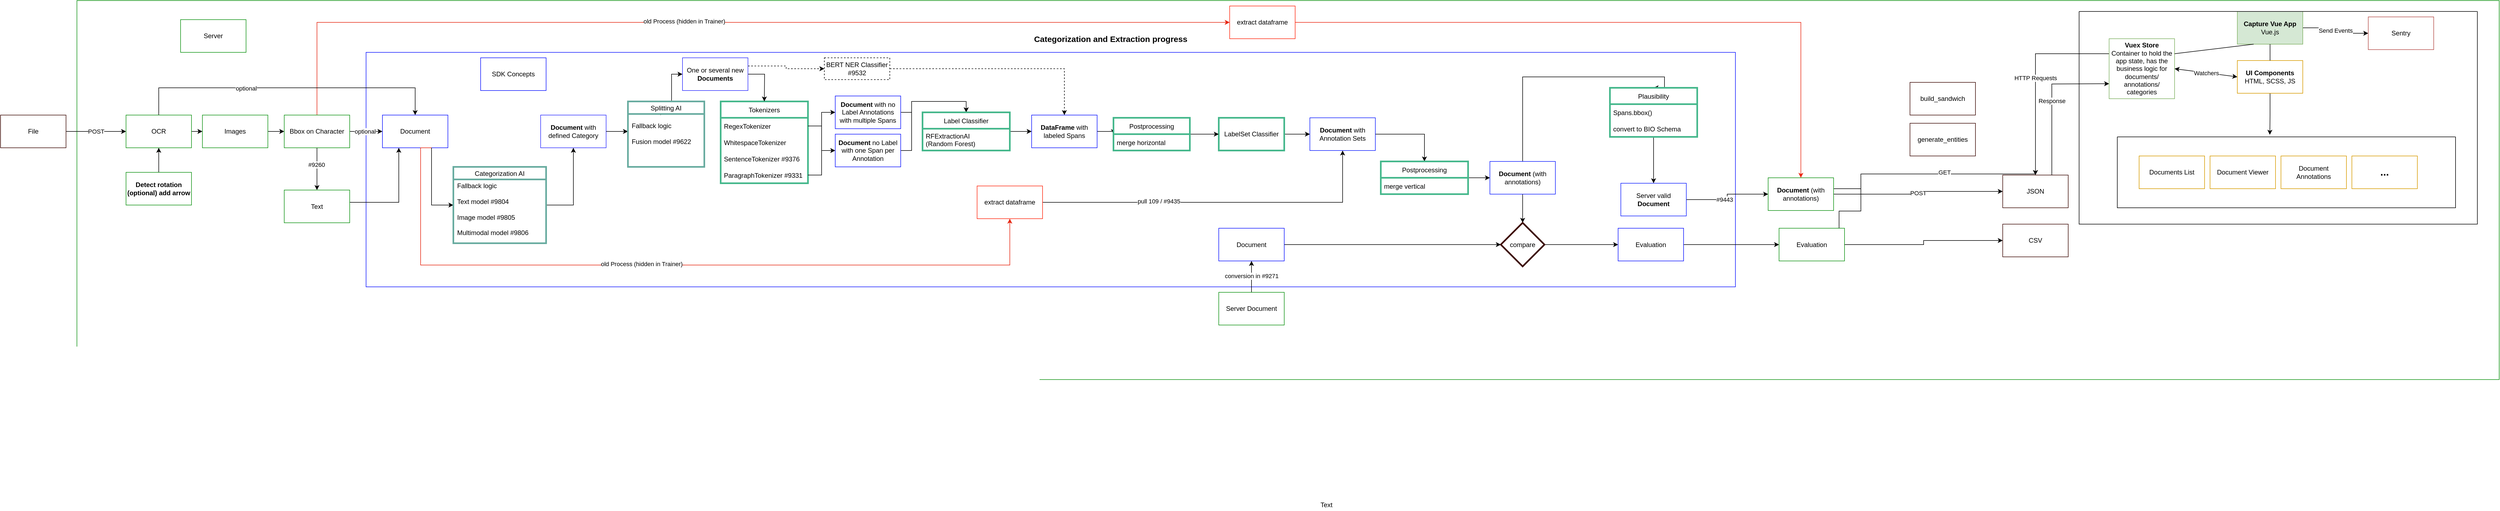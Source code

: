 <mxfile version="20.5.3" type="device"><diagram id="Y_4e-g6y54JG4lKSlURq" name="Page-1"><mxGraphModel dx="2512" dy="796" grid="1" gridSize="10" guides="1" tooltips="1" connect="1" arrows="1" fold="1" page="1" pageScale="1" pageWidth="850" pageHeight="1100" math="0" shadow="0"><root><mxCell id="0"/><mxCell id="1" parent="0"/><mxCell id="4hGdP1M2JwbJeWWglB2I-54" value="" style="rounded=0;whiteSpace=wrap;html=1;strokeColor=#129416;" parent="1" vertex="1"><mxGeometry x="-700" y="115" width="4440" height="695" as="geometry"/></mxCell><mxCell id="4hGdP1M2JwbJeWWglB2I-15" value="" style="rounded=0;whiteSpace=wrap;html=1;strokeColor=#0F17FF;" parent="1" vertex="1"><mxGeometry x="-170" y="210" width="2510" height="430" as="geometry"/></mxCell><mxCell id="4hGdP1M2JwbJeWWglB2I-59" style="edgeStyle=orthogonalEdgeStyle;rounded=0;orthogonalLoop=1;jettySize=auto;html=1;exitX=0.5;exitY=0;exitDx=0;exitDy=0;entryX=0;entryY=0.5;entryDx=0;entryDy=0;strokeColor=#E62712;" parent="1" source="4hGdP1M2JwbJeWWglB2I-42" target="4hGdP1M2JwbJeWWglB2I-60" edge="1"><mxGeometry relative="1" as="geometry"><Array as="points"><mxPoint x="-260" y="155"/></Array></mxGeometry></mxCell><mxCell id="9MLLla6oI4jPxRE4S_ba-36" value="old Process (hidden in Trainer)" style="edgeLabel;html=1;align=center;verticalAlign=middle;resizable=0;points=[];" parent="4hGdP1M2JwbJeWWglB2I-59" vertex="1" connectable="0"><mxGeometry x="-0.086" y="2" relative="1" as="geometry"><mxPoint as="offset"/></mxGeometry></mxCell><mxCell id="4hGdP1M2JwbJeWWglB2I-1" value="Document" style="rounded=0;whiteSpace=wrap;html=1;fillColor=none;strokeColor=#0F17FF;" parent="1" vertex="1"><mxGeometry x="-140" y="325" width="120" height="60" as="geometry"/></mxCell><mxCell id="9MLLla6oI4jPxRE4S_ba-65" style="edgeStyle=orthogonalEdgeStyle;rounded=0;orthogonalLoop=1;jettySize=auto;html=1;entryX=0.5;entryY=0;entryDx=0;entryDy=0;" parent="1" source="4hGdP1M2JwbJeWWglB2I-4" target="9MLLla6oI4jPxRE4S_ba-66" edge="1"><mxGeometry relative="1" as="geometry"/></mxCell><mxCell id="4hGdP1M2JwbJeWWglB2I-4" value="&lt;b&gt;Document&lt;/b&gt; no Label with one Span per Annotation" style="rounded=0;whiteSpace=wrap;html=1;strokeColor=#0F17FF;" parent="1" vertex="1"><mxGeometry x="690" y="360" width="120" height="60" as="geometry"/></mxCell><mxCell id="PVjARp0YHHE5zDxc7D2C-5" style="edgeStyle=orthogonalEdgeStyle;rounded=0;orthogonalLoop=1;jettySize=auto;html=1;exitX=1;exitY=0.5;exitDx=0;exitDy=0;entryX=0.5;entryY=0;entryDx=0;entryDy=0;" parent="1" source="4hGdP1M2JwbJeWWglB2I-25" target="9MLLla6oI4jPxRE4S_ba-72" edge="1"><mxGeometry relative="1" as="geometry"><Array as="points"><mxPoint x="1770" y="360"/></Array></mxGeometry></mxCell><mxCell id="4hGdP1M2JwbJeWWglB2I-25" value="&lt;b&gt;Document&lt;/b&gt; with Annotation Sets" style="rounded=0;whiteSpace=wrap;html=1;strokeColor=#1222FF;" parent="1" vertex="1"><mxGeometry x="1560" y="330" width="120" height="60" as="geometry"/></mxCell><mxCell id="4hGdP1M2JwbJeWWglB2I-38" value="SDK Concepts" style="rounded=0;whiteSpace=wrap;html=1;fillColor=none;strokeColor=#0F17FF;" parent="1" vertex="1"><mxGeometry x="40" y="220" width="120" height="60" as="geometry"/></mxCell><mxCell id="9MLLla6oI4jPxRE4S_ba-107" value="" style="edgeStyle=orthogonalEdgeStyle;rounded=0;orthogonalLoop=1;jettySize=auto;html=1;" parent="1" source="4hGdP1M2JwbJeWWglB2I-40" target="9MLLla6oI4jPxRE4S_ba-106" edge="1"><mxGeometry relative="1" as="geometry"><Array as="points"><mxPoint x="2570" y="460"/><mxPoint x="2570" y="433"/></Array></mxGeometry></mxCell><mxCell id="9MLLla6oI4jPxRE4S_ba-109" value="GET" style="edgeLabel;html=1;align=center;verticalAlign=middle;resizable=0;points=[];" parent="9MLLla6oI4jPxRE4S_ba-107" vertex="1" connectable="0"><mxGeometry x="0.153" y="3" relative="1" as="geometry"><mxPoint as="offset"/></mxGeometry></mxCell><mxCell id="PVjARp0YHHE5zDxc7D2C-23" value="POST" style="edgeStyle=orthogonalEdgeStyle;rounded=0;orthogonalLoop=1;jettySize=auto;html=1;exitX=1;exitY=0.5;exitDx=0;exitDy=0;strokeColor=default;" parent="1" source="4hGdP1M2JwbJeWWglB2I-40" target="9MLLla6oI4jPxRE4S_ba-106" edge="1"><mxGeometry relative="1" as="geometry"/></mxCell><mxCell id="4hGdP1M2JwbJeWWglB2I-40" value="&lt;b&gt;Document &lt;/b&gt;(with annotations)" style="rounded=0;whiteSpace=wrap;html=1;strokeColor=#129416;" parent="1" vertex="1"><mxGeometry x="2400" y="440" width="120" height="60" as="geometry"/></mxCell><mxCell id="4hGdP1M2JwbJeWWglB2I-44" style="edgeStyle=orthogonalEdgeStyle;rounded=0;orthogonalLoop=1;jettySize=auto;html=1;" parent="1" source="4hGdP1M2JwbJeWWglB2I-42" target="4hGdP1M2JwbJeWWglB2I-1" edge="1"><mxGeometry relative="1" as="geometry"><Array as="points"><mxPoint x="-130" y="355"/><mxPoint x="-130" y="355"/></Array></mxGeometry></mxCell><mxCell id="9MLLla6oI4jPxRE4S_ba-6" value="optional" style="edgeLabel;html=1;align=center;verticalAlign=middle;resizable=0;points=[];" parent="4hGdP1M2JwbJeWWglB2I-44" vertex="1" connectable="0"><mxGeometry x="-0.063" relative="1" as="geometry"><mxPoint as="offset"/></mxGeometry></mxCell><mxCell id="9MLLla6oI4jPxRE4S_ba-1" value="" style="edgeStyle=orthogonalEdgeStyle;rounded=0;orthogonalLoop=1;jettySize=auto;html=1;" parent="1" source="4hGdP1M2JwbJeWWglB2I-42" target="4hGdP1M2JwbJeWWglB2I-43" edge="1"><mxGeometry relative="1" as="geometry"/></mxCell><mxCell id="9MLLla6oI4jPxRE4S_ba-2" value="#9260" style="edgeLabel;html=1;align=center;verticalAlign=middle;resizable=0;points=[];" parent="9MLLla6oI4jPxRE4S_ba-1" vertex="1" connectable="0"><mxGeometry x="-0.205" y="-1" relative="1" as="geometry"><mxPoint as="offset"/></mxGeometry></mxCell><mxCell id="4hGdP1M2JwbJeWWglB2I-42" value="Bbox on Character" style="rounded=0;whiteSpace=wrap;html=1;fillColor=none;strokeColor=#129416;" parent="1" vertex="1"><mxGeometry x="-320" y="325" width="120" height="60" as="geometry"/></mxCell><mxCell id="4hGdP1M2JwbJeWWglB2I-45" style="edgeStyle=orthogonalEdgeStyle;rounded=0;orthogonalLoop=1;jettySize=auto;html=1;" parent="1" source="4hGdP1M2JwbJeWWglB2I-43" target="4hGdP1M2JwbJeWWglB2I-1" edge="1"><mxGeometry relative="1" as="geometry"><Array as="points"><mxPoint x="-110" y="485"/></Array></mxGeometry></mxCell><mxCell id="4hGdP1M2JwbJeWWglB2I-43" value="Text" style="rounded=0;whiteSpace=wrap;html=1;fillColor=none;strokeColor=#129416;" parent="1" vertex="1"><mxGeometry x="-320" y="462.5" width="120" height="60" as="geometry"/></mxCell><mxCell id="9MLLla6oI4jPxRE4S_ba-94" style="edgeStyle=orthogonalEdgeStyle;rounded=0;orthogonalLoop=1;jettySize=auto;html=1;" parent="1" source="4hGdP1M2JwbJeWWglB2I-46" target="9MLLla6oI4jPxRE4S_ba-93" edge="1"><mxGeometry relative="1" as="geometry"/></mxCell><mxCell id="4hGdP1M2JwbJeWWglB2I-46" value="Document" style="rounded=0;whiteSpace=wrap;html=1;strokeColor=#0F17FF;" parent="1" vertex="1"><mxGeometry x="1393" y="532.5" width="120" height="60" as="geometry"/></mxCell><mxCell id="4hGdP1M2JwbJeWWglB2I-50" style="edgeStyle=orthogonalEdgeStyle;rounded=0;orthogonalLoop=1;jettySize=auto;html=1;" parent="1" source="4hGdP1M2JwbJeWWglB2I-47" target="4hGdP1M2JwbJeWWglB2I-46" edge="1"><mxGeometry relative="1" as="geometry"/></mxCell><mxCell id="V9HdjX9iqHW_Pui06T7V-1" value="conversion in #9271" style="edgeLabel;html=1;align=center;verticalAlign=middle;resizable=0;points=[];" parent="4hGdP1M2JwbJeWWglB2I-50" vertex="1" connectable="0"><mxGeometry x="-0.379" y="-1" relative="1" as="geometry"><mxPoint x="-1" y="-12" as="offset"/></mxGeometry></mxCell><mxCell id="4hGdP1M2JwbJeWWglB2I-47" value="Server Document" style="rounded=0;whiteSpace=wrap;html=1;strokeColor=#129416;" parent="1" vertex="1"><mxGeometry x="1393" y="650" width="120" height="60" as="geometry"/></mxCell><mxCell id="4hGdP1M2JwbJeWWglB2I-55" value="Server" style="rounded=0;whiteSpace=wrap;html=1;fillColor=none;strokeColor=#129416;" parent="1" vertex="1"><mxGeometry x="-510" y="150" width="120" height="60" as="geometry"/></mxCell><mxCell id="9MLLla6oI4jPxRE4S_ba-114" style="edgeStyle=orthogonalEdgeStyle;rounded=0;orthogonalLoop=1;jettySize=auto;html=1;" parent="1" source="4hGdP1M2JwbJeWWglB2I-56" target="9MLLla6oI4jPxRE4S_ba-104" edge="1"><mxGeometry relative="1" as="geometry"/></mxCell><mxCell id="PVjARp0YHHE5zDxc7D2C-24" style="rounded=0;orthogonalLoop=1;jettySize=auto;html=1;exitX=0.75;exitY=0;exitDx=0;exitDy=0;strokeColor=default;edgeStyle=orthogonalEdgeStyle;endArrow=none;endFill=0;" parent="1" source="4hGdP1M2JwbJeWWglB2I-56" edge="1"><mxGeometry relative="1" as="geometry"><mxPoint x="2570" y="460" as="targetPoint"/><Array as="points"><mxPoint x="2530" y="533"/><mxPoint x="2530" y="501"/><mxPoint x="2570" y="501"/></Array></mxGeometry></mxCell><mxCell id="4hGdP1M2JwbJeWWglB2I-56" value="Evaluation" style="rounded=0;whiteSpace=wrap;html=1;strokeColor=#129416;" parent="1" vertex="1"><mxGeometry x="2420" y="532.5" width="120" height="60" as="geometry"/></mxCell><mxCell id="4hGdP1M2JwbJeWWglB2I-61" style="edgeStyle=orthogonalEdgeStyle;rounded=0;orthogonalLoop=1;jettySize=auto;html=1;strokeColor=#EB2813;entryX=0.5;entryY=0;entryDx=0;entryDy=0;" parent="1" source="4hGdP1M2JwbJeWWglB2I-60" target="4hGdP1M2JwbJeWWglB2I-40" edge="1"><mxGeometry relative="1" as="geometry"><Array as="points"><mxPoint x="2460" y="155"/></Array></mxGeometry></mxCell><mxCell id="4hGdP1M2JwbJeWWglB2I-60" value="extract dataframe" style="rounded=0;whiteSpace=wrap;html=1;strokeColor=#FF2C14;" parent="1" vertex="1"><mxGeometry x="1413" y="125" width="120" height="60" as="geometry"/></mxCell><mxCell id="9MLLla6oI4jPxRE4S_ba-4" style="edgeStyle=orthogonalEdgeStyle;rounded=0;orthogonalLoop=1;jettySize=auto;html=1;entryX=0.5;entryY=0;entryDx=0;entryDy=0;" parent="1" source="9MLLla6oI4jPxRE4S_ba-3" target="4hGdP1M2JwbJeWWglB2I-1" edge="1"><mxGeometry relative="1" as="geometry"><Array as="points"><mxPoint x="-247" y="275"/><mxPoint x="263" y="275"/></Array></mxGeometry></mxCell><mxCell id="9MLLla6oI4jPxRE4S_ba-5" value="optional" style="edgeLabel;html=1;align=center;verticalAlign=middle;resizable=0;points=[];" parent="9MLLla6oI4jPxRE4S_ba-4" vertex="1" connectable="0"><mxGeometry x="-0.263" y="-1" relative="1" as="geometry"><mxPoint as="offset"/></mxGeometry></mxCell><mxCell id="9MLLla6oI4jPxRE4S_ba-40" value="" style="edgeStyle=orthogonalEdgeStyle;rounded=0;orthogonalLoop=1;jettySize=auto;html=1;" parent="1" source="9MLLla6oI4jPxRE4S_ba-3" target="9MLLla6oI4jPxRE4S_ba-39" edge="1"><mxGeometry relative="1" as="geometry"/></mxCell><mxCell id="9MLLla6oI4jPxRE4S_ba-3" value="OCR" style="rounded=0;whiteSpace=wrap;html=1;fillColor=none;strokeColor=#129416;" parent="1" vertex="1"><mxGeometry x="-610" y="325" width="120" height="60" as="geometry"/></mxCell><mxCell id="PVjARp0YHHE5zDxc7D2C-16" style="edgeStyle=orthogonalEdgeStyle;rounded=0;orthogonalLoop=1;jettySize=auto;html=1;exitX=1;exitY=0.5;exitDx=0;exitDy=0;entryX=0;entryY=0.5;entryDx=0;entryDy=0;" parent="1" source="9MLLla6oI4jPxRE4S_ba-10" target="PVjARp0YHHE5zDxc7D2C-7" edge="1"><mxGeometry relative="1" as="geometry"/></mxCell><mxCell id="9MLLla6oI4jPxRE4S_ba-10" value="&lt;b&gt;DataFrame&lt;/b&gt; with labeled Spans" style="rounded=0;whiteSpace=wrap;html=1;strokeColor=#0F17FF;" parent="1" vertex="1"><mxGeometry x="1050" y="325" width="120" height="60" as="geometry"/></mxCell><mxCell id="9MLLla6oI4jPxRE4S_ba-14" style="edgeStyle=orthogonalEdgeStyle;rounded=0;orthogonalLoop=1;jettySize=auto;html=1;" parent="1" source="9MLLla6oI4jPxRE4S_ba-12" target="4hGdP1M2JwbJeWWglB2I-25" edge="1"><mxGeometry relative="1" as="geometry"/></mxCell><mxCell id="9MLLla6oI4jPxRE4S_ba-12" value="LabelSet Classifier" style="rounded=0;whiteSpace=wrap;html=1;strokeColor=#44B78B;strokeWidth=3;" parent="1" vertex="1"><mxGeometry x="1393" y="330" width="120" height="60" as="geometry"/></mxCell><mxCell id="9MLLla6oI4jPxRE4S_ba-45" style="edgeStyle=orthogonalEdgeStyle;rounded=0;orthogonalLoop=1;jettySize=auto;html=1;" parent="1" source="9MLLla6oI4jPxRE4S_ba-90" target="4hGdP1M2JwbJeWWglB2I-40" edge="1"><mxGeometry relative="1" as="geometry"><mxPoint x="1803" y="355" as="sourcePoint"/></mxGeometry></mxCell><mxCell id="V9HdjX9iqHW_Pui06T7V-2" value="#9443" style="edgeLabel;html=1;align=center;verticalAlign=middle;resizable=0;points=[];" parent="9MLLla6oI4jPxRE4S_ba-45" vertex="1" connectable="0"><mxGeometry x="-0.133" relative="1" as="geometry"><mxPoint as="offset"/></mxGeometry></mxCell><mxCell id="9MLLla6oI4jPxRE4S_ba-41" style="edgeStyle=orthogonalEdgeStyle;rounded=0;orthogonalLoop=1;jettySize=auto;html=1;" parent="1" source="9MLLla6oI4jPxRE4S_ba-39" target="4hGdP1M2JwbJeWWglB2I-42" edge="1"><mxGeometry relative="1" as="geometry"/></mxCell><mxCell id="9MLLla6oI4jPxRE4S_ba-39" value="Images" style="rounded=0;whiteSpace=wrap;html=1;fillColor=none;strokeColor=#129416;" parent="1" vertex="1"><mxGeometry x="-470" y="325" width="120" height="60" as="geometry"/></mxCell><mxCell id="9MLLla6oI4jPxRE4S_ba-43" style="edgeStyle=orthogonalEdgeStyle;rounded=0;orthogonalLoop=1;jettySize=auto;html=1;" parent="1" source="9MLLla6oI4jPxRE4S_ba-42" target="9MLLla6oI4jPxRE4S_ba-3" edge="1"><mxGeometry relative="1" as="geometry"/></mxCell><mxCell id="9MLLla6oI4jPxRE4S_ba-92" value="POST" style="edgeLabel;html=1;align=center;verticalAlign=middle;resizable=0;points=[];" parent="9MLLla6oI4jPxRE4S_ba-43" vertex="1" connectable="0"><mxGeometry x="0.236" y="-2" relative="1" as="geometry"><mxPoint x="-13" y="-2" as="offset"/></mxGeometry></mxCell><mxCell id="9MLLla6oI4jPxRE4S_ba-42" value="File" style="rounded=0;whiteSpace=wrap;html=1;fillColor=none;strokeColor=#3D0A05;" parent="1" vertex="1"><mxGeometry x="-840" y="325" width="120" height="60" as="geometry"/></mxCell><mxCell id="9MLLla6oI4jPxRE4S_ba-53" value="Tokenizers" style="swimlane;fontStyle=0;childLayout=stackLayout;horizontal=1;startSize=30;horizontalStack=0;resizeParent=1;resizeParentMax=0;resizeLast=0;collapsible=1;marginBottom=0;strokeColor=#44B78B;strokeWidth=3;" parent="1" vertex="1"><mxGeometry x="480" y="300" width="160" height="150" as="geometry"><mxRectangle x="320" y="370" width="150" height="30" as="alternateBounds"/></mxGeometry></mxCell><mxCell id="9MLLla6oI4jPxRE4S_ba-56" value="RegexTokenizer" style="text;strokeColor=none;fillColor=none;align=left;verticalAlign=middle;spacingLeft=4;spacingRight=4;overflow=hidden;points=[[0,0.5],[1,0.5]];portConstraint=eastwest;rotatable=0;" parent="9MLLla6oI4jPxRE4S_ba-53" vertex="1"><mxGeometry y="30" width="160" height="30" as="geometry"/></mxCell><mxCell id="PVjARp0YHHE5zDxc7D2C-11" value="WhitespaceTokenizer" style="text;strokeColor=none;fillColor=none;align=left;verticalAlign=middle;spacingLeft=4;spacingRight=4;overflow=hidden;points=[[0,0.5],[1,0.5]];portConstraint=eastwest;rotatable=0;" parent="9MLLla6oI4jPxRE4S_ba-53" vertex="1"><mxGeometry y="60" width="160" height="30" as="geometry"/></mxCell><mxCell id="9MLLla6oI4jPxRE4S_ba-54" value="SentenceTokenizer #9376" style="text;strokeColor=none;fillColor=none;align=left;verticalAlign=middle;spacingLeft=4;spacingRight=4;overflow=hidden;points=[[0,0.5],[1,0.5]];portConstraint=eastwest;rotatable=0;" parent="9MLLla6oI4jPxRE4S_ba-53" vertex="1"><mxGeometry y="90" width="160" height="30" as="geometry"/></mxCell><mxCell id="9MLLla6oI4jPxRE4S_ba-55" value="ParagraphTokenizer #9331" style="text;strokeColor=none;fillColor=none;align=left;verticalAlign=middle;spacingLeft=4;spacingRight=4;overflow=hidden;points=[[0,0.5],[1,0.5]];portConstraint=eastwest;rotatable=0;" parent="9MLLla6oI4jPxRE4S_ba-53" vertex="1"><mxGeometry y="120" width="160" height="30" as="geometry"/></mxCell><mxCell id="9MLLla6oI4jPxRE4S_ba-57" style="edgeStyle=orthogonalEdgeStyle;rounded=0;orthogonalLoop=1;jettySize=auto;html=1;" parent="1" source="9MLLla6oI4jPxRE4S_ba-56" target="4hGdP1M2JwbJeWWglB2I-4" edge="1"><mxGeometry relative="1" as="geometry"/></mxCell><mxCell id="9MLLla6oI4jPxRE4S_ba-64" style="edgeStyle=orthogonalEdgeStyle;rounded=0;orthogonalLoop=1;jettySize=auto;html=1;entryX=0.5;entryY=0;entryDx=0;entryDy=0;" parent="1" source="9MLLla6oI4jPxRE4S_ba-58" target="9MLLla6oI4jPxRE4S_ba-66" edge="1"><mxGeometry relative="1" as="geometry"/></mxCell><mxCell id="9MLLla6oI4jPxRE4S_ba-58" value="&lt;b&gt;Document&lt;/b&gt;&amp;nbsp;with no Label Annotations with multiple Spans" style="rounded=0;whiteSpace=wrap;html=1;strokeColor=#0F17FF;" parent="1" vertex="1"><mxGeometry x="690" y="290" width="120" height="60" as="geometry"/></mxCell><mxCell id="9MLLla6oI4jPxRE4S_ba-59" style="edgeStyle=orthogonalEdgeStyle;rounded=0;orthogonalLoop=1;jettySize=auto;html=1;entryX=0;entryY=0.5;entryDx=0;entryDy=0;" parent="1" source="9MLLla6oI4jPxRE4S_ba-55" target="9MLLla6oI4jPxRE4S_ba-58" edge="1"><mxGeometry relative="1" as="geometry"/></mxCell><mxCell id="9MLLla6oI4jPxRE4S_ba-71" style="edgeStyle=orthogonalEdgeStyle;rounded=0;orthogonalLoop=1;jettySize=auto;html=1;" parent="1" source="9MLLla6oI4jPxRE4S_ba-66" target="9MLLla6oI4jPxRE4S_ba-10" edge="1"><mxGeometry relative="1" as="geometry"/></mxCell><mxCell id="9MLLla6oI4jPxRE4S_ba-66" value="Label Classifier" style="swimlane;fontStyle=0;childLayout=stackLayout;horizontal=1;startSize=30;horizontalStack=0;resizeParent=1;resizeParentMax=0;resizeLast=0;collapsible=1;marginBottom=0;strokeColor=#44B78B;strokeWidth=3;" parent="1" vertex="1"><mxGeometry x="850" y="320" width="160" height="70" as="geometry"><mxRectangle x="320" y="370" width="150" height="30" as="alternateBounds"/></mxGeometry></mxCell><mxCell id="9MLLla6oI4jPxRE4S_ba-67" value="RFExtractionAI &#xA;(Random Forest)" style="text;strokeColor=none;fillColor=none;align=left;verticalAlign=middle;spacingLeft=4;spacingRight=4;overflow=hidden;points=[[0,0.5],[1,0.5]];portConstraint=eastwest;rotatable=0;" parent="9MLLla6oI4jPxRE4S_ba-66" vertex="1"><mxGeometry y="30" width="160" height="40" as="geometry"/></mxCell><mxCell id="9MLLla6oI4jPxRE4S_ba-88" style="edgeStyle=orthogonalEdgeStyle;rounded=0;orthogonalLoop=1;jettySize=auto;html=1;entryX=0;entryY=0.5;entryDx=0;entryDy=0;" parent="1" source="9MLLla6oI4jPxRE4S_ba-72" target="9MLLla6oI4jPxRE4S_ba-77" edge="1"><mxGeometry relative="1" as="geometry"/></mxCell><mxCell id="9MLLla6oI4jPxRE4S_ba-72" value="Postprocessing" style="swimlane;fontStyle=0;childLayout=stackLayout;horizontal=1;startSize=30;horizontalStack=0;resizeParent=1;resizeParentMax=0;resizeLast=0;collapsible=1;marginBottom=0;strokeColor=#44B78B;strokeWidth=3;" parent="1" vertex="1"><mxGeometry x="1690" y="410" width="160" height="60" as="geometry"><mxRectangle x="320" y="370" width="150" height="30" as="alternateBounds"/></mxGeometry></mxCell><mxCell id="9MLLla6oI4jPxRE4S_ba-85" value="merge vertical" style="text;strokeColor=none;fillColor=none;align=left;verticalAlign=middle;spacingLeft=4;spacingRight=4;overflow=hidden;points=[[0,0.5],[1,0.5]];portConstraint=eastwest;rotatable=0;" parent="9MLLla6oI4jPxRE4S_ba-72" vertex="1"><mxGeometry y="30" width="160" height="30" as="geometry"/></mxCell><mxCell id="9MLLla6oI4jPxRE4S_ba-89" style="edgeStyle=orthogonalEdgeStyle;rounded=0;orthogonalLoop=1;jettySize=auto;html=1;entryX=0.5;entryY=0;entryDx=0;entryDy=0;" parent="1" source="9MLLla6oI4jPxRE4S_ba-77" target="9MLLla6oI4jPxRE4S_ba-78" edge="1"><mxGeometry relative="1" as="geometry"><Array as="points"><mxPoint x="1950" y="255"/><mxPoint x="2210" y="255"/></Array></mxGeometry></mxCell><mxCell id="9MLLla6oI4jPxRE4S_ba-95" style="edgeStyle=orthogonalEdgeStyle;rounded=0;orthogonalLoop=1;jettySize=auto;html=1;" parent="1" source="9MLLla6oI4jPxRE4S_ba-77" target="9MLLla6oI4jPxRE4S_ba-93" edge="1"><mxGeometry relative="1" as="geometry"/></mxCell><mxCell id="9MLLla6oI4jPxRE4S_ba-77" value="&lt;b&gt;Document &lt;/b&gt;(with annotations)" style="rounded=0;whiteSpace=wrap;html=1;strokeColor=#1222FF;" parent="1" vertex="1"><mxGeometry x="1890" y="410" width="120" height="60" as="geometry"/></mxCell><mxCell id="9MLLla6oI4jPxRE4S_ba-91" style="edgeStyle=orthogonalEdgeStyle;rounded=0;orthogonalLoop=1;jettySize=auto;html=1;" parent="1" source="9MLLla6oI4jPxRE4S_ba-78" target="9MLLla6oI4jPxRE4S_ba-90" edge="1"><mxGeometry relative="1" as="geometry"/></mxCell><mxCell id="9MLLla6oI4jPxRE4S_ba-78" value="Plausibility" style="swimlane;fontStyle=0;childLayout=stackLayout;horizontal=1;startSize=30;horizontalStack=0;resizeParent=1;resizeParentMax=0;resizeLast=0;collapsible=1;marginBottom=0;strokeColor=#44B78B;strokeWidth=3;" parent="1" vertex="1"><mxGeometry x="2110" y="275" width="160" height="90" as="geometry"><mxRectangle x="320" y="370" width="150" height="30" as="alternateBounds"/></mxGeometry></mxCell><mxCell id="9MLLla6oI4jPxRE4S_ba-79" value="Spans.bbox()" style="text;strokeColor=none;fillColor=none;align=left;verticalAlign=middle;spacingLeft=4;spacingRight=4;overflow=hidden;points=[[0,0.5],[1,0.5]];portConstraint=eastwest;rotatable=0;" parent="9MLLla6oI4jPxRE4S_ba-78" vertex="1"><mxGeometry y="30" width="160" height="30" as="geometry"/></mxCell><mxCell id="9MLLla6oI4jPxRE4S_ba-80" value="convert to BIO Schema" style="text;strokeColor=none;fillColor=none;align=left;verticalAlign=middle;spacingLeft=4;spacingRight=4;overflow=hidden;points=[[0,0.5],[1,0.5]];portConstraint=eastwest;rotatable=0;" parent="9MLLla6oI4jPxRE4S_ba-78" vertex="1"><mxGeometry y="60" width="160" height="30" as="geometry"/></mxCell><mxCell id="9MLLla6oI4jPxRE4S_ba-97" style="edgeStyle=orthogonalEdgeStyle;rounded=0;orthogonalLoop=1;jettySize=auto;html=1;" parent="1" source="9MLLla6oI4jPxRE4S_ba-93" target="9MLLla6oI4jPxRE4S_ba-96" edge="1"><mxGeometry relative="1" as="geometry"/></mxCell><mxCell id="9MLLla6oI4jPxRE4S_ba-93" value="compare" style="rhombus;whiteSpace=wrap;html=1;strokeColor=#3D0A05;strokeWidth=3;" parent="1" vertex="1"><mxGeometry x="1910" y="522.5" width="80" height="80" as="geometry"/></mxCell><mxCell id="9MLLla6oI4jPxRE4S_ba-98" style="edgeStyle=orthogonalEdgeStyle;rounded=0;orthogonalLoop=1;jettySize=auto;html=1;" parent="1" source="9MLLla6oI4jPxRE4S_ba-96" target="4hGdP1M2JwbJeWWglB2I-56" edge="1"><mxGeometry relative="1" as="geometry"/></mxCell><mxCell id="9MLLla6oI4jPxRE4S_ba-96" value="Evaluation" style="rounded=0;whiteSpace=wrap;html=1;strokeColor=#0F17FF;" parent="1" vertex="1"><mxGeometry x="2125" y="532.5" width="120" height="60" as="geometry"/></mxCell><mxCell id="9MLLla6oI4jPxRE4S_ba-104" value="CSV" style="rounded=0;whiteSpace=wrap;html=1;strokeColor=#3D0A05;" parent="1" vertex="1"><mxGeometry x="2830" y="525" width="120" height="60" as="geometry"/></mxCell><mxCell id="9MLLla6oI4jPxRE4S_ba-106" value="JSON" style="rounded=0;whiteSpace=wrap;html=1;strokeColor=#3D0A05;" parent="1" vertex="1"><mxGeometry x="2830" y="435" width="120" height="60" as="geometry"/></mxCell><mxCell id="V9HdjX9iqHW_Pui06T7V-6" style="edgeStyle=orthogonalEdgeStyle;rounded=0;orthogonalLoop=1;jettySize=auto;html=1;" parent="1" source="V9HdjX9iqHW_Pui06T7V-3" target="4hGdP1M2JwbJeWWglB2I-25" edge="1"><mxGeometry relative="1" as="geometry"/></mxCell><mxCell id="V9HdjX9iqHW_Pui06T7V-7" value="pull 109 / #9435" style="edgeLabel;html=1;align=center;verticalAlign=middle;resizable=0;points=[];" parent="V9HdjX9iqHW_Pui06T7V-6" vertex="1" connectable="0"><mxGeometry x="-0.34" y="2" relative="1" as="geometry"><mxPoint as="offset"/></mxGeometry></mxCell><mxCell id="V9HdjX9iqHW_Pui06T7V-3" value="extract dataframe" style="rounded=0;whiteSpace=wrap;html=1;strokeColor=#FF2C14;" parent="1" vertex="1"><mxGeometry x="950" y="455" width="120" height="60" as="geometry"/></mxCell><mxCell id="V9HdjX9iqHW_Pui06T7V-4" style="edgeStyle=orthogonalEdgeStyle;rounded=0;orthogonalLoop=1;jettySize=auto;html=1;exitX=0.75;exitY=1;exitDx=0;exitDy=0;entryX=0.5;entryY=1;entryDx=0;entryDy=0;strokeColor=#E62712;" parent="1" source="4hGdP1M2JwbJeWWglB2I-1" target="V9HdjX9iqHW_Pui06T7V-3" edge="1"><mxGeometry relative="1" as="geometry"><Array as="points"><mxPoint x="-70" y="385"/><mxPoint x="-70" y="600"/><mxPoint x="1010" y="600"/></Array><mxPoint x="83" y="335" as="sourcePoint"/><mxPoint x="1423" y="165" as="targetPoint"/></mxGeometry></mxCell><mxCell id="V9HdjX9iqHW_Pui06T7V-5" value="old Process (hidden in Trainer)" style="edgeLabel;html=1;align=center;verticalAlign=middle;resizable=0;points=[];" parent="V9HdjX9iqHW_Pui06T7V-4" vertex="1" connectable="0"><mxGeometry x="-0.086" y="2" relative="1" as="geometry"><mxPoint as="offset"/></mxGeometry></mxCell><mxCell id="_Jl0bR7rnxiuHE7fY8Y--5" value="" style="endArrow=classic;html=1;rounded=0;exitX=0.75;exitY=1;exitDx=0;exitDy=0;entryX=0;entryY=0.5;entryDx=0;entryDy=0;edgeStyle=orthogonalEdgeStyle;" parent="1" source="4hGdP1M2JwbJeWWglB2I-1" edge="1" target="AW989VnLLW54GzgtzBD9-1"><mxGeometry width="50" height="50" relative="1" as="geometry"><mxPoint x="200" y="420" as="sourcePoint"/><mxPoint x="30" y="355" as="targetPoint"/></mxGeometry></mxCell><mxCell id="gmDyt483ovcnzdWVHVRp-16" value="" style="edgeStyle=orthogonalEdgeStyle;rounded=0;orthogonalLoop=1;jettySize=auto;html=1;entryX=0;entryY=0.5;entryDx=0;entryDy=0;" parent="1" target="gmDyt483ovcnzdWVHVRp-9" edge="1"><mxGeometry relative="1" as="geometry"><mxPoint x="370.034" y="325" as="sourcePoint"/><mxPoint x="370" y="245" as="targetPoint"/><Array as="points"><mxPoint x="370" y="300"/><mxPoint x="390" y="300"/><mxPoint x="390" y="250"/></Array></mxGeometry></mxCell><mxCell id="gmDyt483ovcnzdWVHVRp-7" value="&lt;b&gt;Document&lt;/b&gt; with defined Category" style="rounded=0;whiteSpace=wrap;html=1;strokeColor=#3333FF;strokeWidth=1;" parent="1" vertex="1"><mxGeometry x="150" y="325" width="120" height="60" as="geometry"/></mxCell><mxCell id="gmDyt483ovcnzdWVHVRp-8" value="Text" style="text;html=1;resizable=0;autosize=1;align=center;verticalAlign=middle;points=[];fillColor=none;strokeColor=none;rounded=0;strokeWidth=1;" parent="1" vertex="1"><mxGeometry x="1570" y="1030" width="40" height="20" as="geometry"/></mxCell><mxCell id="gmDyt483ovcnzdWVHVRp-18" value="" style="edgeStyle=orthogonalEdgeStyle;rounded=0;orthogonalLoop=1;jettySize=auto;html=1;" parent="1" source="gmDyt483ovcnzdWVHVRp-9" edge="1"><mxGeometry relative="1" as="geometry"><mxPoint x="560" y="300" as="targetPoint"/></mxGeometry></mxCell><mxCell id="PVjARp0YHHE5zDxc7D2C-20" style="edgeStyle=orthogonalEdgeStyle;rounded=0;orthogonalLoop=1;jettySize=auto;html=1;exitX=1;exitY=0.25;exitDx=0;exitDy=0;entryX=0;entryY=0.5;entryDx=0;entryDy=0;strokeColor=default;dashed=1;" parent="1" source="gmDyt483ovcnzdWVHVRp-9" target="PVjARp0YHHE5zDxc7D2C-19" edge="1"><mxGeometry relative="1" as="geometry"/></mxCell><mxCell id="gmDyt483ovcnzdWVHVRp-9" value="One or several new &lt;b&gt;Documents&lt;/b&gt; " style="rounded=0;whiteSpace=wrap;html=1;strokeColor=#3333FF;strokeWidth=1;" parent="1" vertex="1"><mxGeometry x="410" y="220" width="120" height="60" as="geometry"/></mxCell><mxCell id="gmDyt483ovcnzdWVHVRp-11" value="" style="endArrow=classic;html=1;rounded=0;entryX=0.5;entryY=1;entryDx=0;entryDy=0;exitX=1;exitY=0.5;exitDx=0;exitDy=0;edgeStyle=orthogonalEdgeStyle;" parent="1" source="AW989VnLLW54GzgtzBD9-1" target="gmDyt483ovcnzdWVHVRp-7" edge="1"><mxGeometry width="50" height="50" relative="1" as="geometry"><mxPoint x="150" y="355" as="sourcePoint"/><mxPoint x="440" y="490" as="targetPoint"/></mxGeometry></mxCell><mxCell id="gmDyt483ovcnzdWVHVRp-12" value="" style="endArrow=classic;html=1;rounded=0;entryX=0;entryY=0.5;entryDx=0;entryDy=0;" parent="1" source="gmDyt483ovcnzdWVHVRp-7" edge="1"><mxGeometry width="50" height="50" relative="1" as="geometry"><mxPoint x="390" y="540" as="sourcePoint"/><mxPoint x="310" y="355" as="targetPoint"/></mxGeometry></mxCell><mxCell id="gmDyt483ovcnzdWVHVRp-19" value="Splitting AI" style="swimlane;strokeColor=#67AB9F;strokeWidth=3;fontStyle=0" parent="1" vertex="1"><mxGeometry x="310" y="300" width="140" height="120" as="geometry"/></mxCell><mxCell id="gmDyt483ovcnzdWVHVRp-20" value="&lt;div align=&quot;left&quot;&gt;Fallback logic&lt;/div&gt;&lt;div align=&quot;left&quot;&gt;&lt;br&gt;&lt;/div&gt;&lt;div align=&quot;left&quot;&gt;Fusion model #9622&lt;br&gt;&lt;/div&gt;" style="text;html=1;resizable=0;autosize=1;align=left;verticalAlign=middle;points=[];fillColor=none;strokeColor=none;rounded=0;strokeWidth=3;" parent="gmDyt483ovcnzdWVHVRp-19" vertex="1"><mxGeometry x="5" y="29" width="130" height="60" as="geometry"/></mxCell><mxCell id="PVjARp0YHHE5zDxc7D2C-14" style="edgeStyle=orthogonalEdgeStyle;rounded=0;orthogonalLoop=1;jettySize=auto;html=1;exitX=1;exitY=0.5;exitDx=0;exitDy=0;entryX=0;entryY=0.5;entryDx=0;entryDy=0;" parent="1" source="PVjARp0YHHE5zDxc7D2C-7" target="9MLLla6oI4jPxRE4S_ba-12" edge="1"><mxGeometry relative="1" as="geometry"/></mxCell><mxCell id="PVjARp0YHHE5zDxc7D2C-7" value="Postprocessing" style="swimlane;fontStyle=0;childLayout=stackLayout;horizontal=1;startSize=30;horizontalStack=0;resizeParent=1;resizeParentMax=0;resizeLast=0;collapsible=1;marginBottom=0;strokeColor=#44B78B;strokeWidth=3;" parent="1" vertex="1"><mxGeometry x="1200" y="330" width="140" height="60" as="geometry"><mxRectangle x="320" y="370" width="150" height="30" as="alternateBounds"/></mxGeometry></mxCell><mxCell id="PVjARp0YHHE5zDxc7D2C-8" value="merge horizontal" style="text;strokeColor=none;fillColor=none;align=left;verticalAlign=middle;spacingLeft=4;spacingRight=4;overflow=hidden;points=[[0,0.5],[1,0.5]];portConstraint=eastwest;rotatable=0;" parent="PVjARp0YHHE5zDxc7D2C-7" vertex="1"><mxGeometry y="30" width="140" height="30" as="geometry"/></mxCell><mxCell id="9MLLla6oI4jPxRE4S_ba-90" value="Server valid&lt;br&gt;&lt;b&gt;Document&lt;/b&gt;" style="rounded=0;whiteSpace=wrap;html=1;strokeColor=#1222FF;" parent="1" vertex="1"><mxGeometry x="2130" y="450" width="120" height="60" as="geometry"/></mxCell><mxCell id="PVjARp0YHHE5zDxc7D2C-21" style="edgeStyle=orthogonalEdgeStyle;rounded=0;orthogonalLoop=1;jettySize=auto;html=1;exitX=1;exitY=0.5;exitDx=0;exitDy=0;dashed=1;strokeColor=default;" parent="1" source="PVjARp0YHHE5zDxc7D2C-19" target="9MLLla6oI4jPxRE4S_ba-10" edge="1"><mxGeometry relative="1" as="geometry"/></mxCell><mxCell id="PVjARp0YHHE5zDxc7D2C-19" value="BERT NER Classifier&lt;br&gt;#9532" style="rounded=0;whiteSpace=wrap;html=1;dashed=1;" parent="1" vertex="1"><mxGeometry x="670" y="220" width="120" height="40" as="geometry"/></mxCell><mxCell id="LKTkPYLuN1g2WceH0jgF-63" value="Send Events" style="edgeStyle=orthogonalEdgeStyle;rounded=0;orthogonalLoop=1;jettySize=auto;html=1;movable=1;resizable=1;rotatable=1;deletable=1;editable=1;connectable=1;" parent="1" source="LKTkPYLuN1g2WceH0jgF-64" target="LKTkPYLuN1g2WceH0jgF-72" edge="1"><mxGeometry relative="1" as="geometry"/></mxCell><mxCell id="LKTkPYLuN1g2WceH0jgF-64" value="&lt;b&gt;Capture Vue App&lt;/b&gt;&lt;br&gt;Vue.js" style="rounded=0;whiteSpace=wrap;html=1;movable=1;resizable=1;rotatable=1;deletable=1;editable=1;connectable=1;fillColor=#d5e8d4;strokeColor=#82b366;" parent="1" vertex="1"><mxGeometry x="3260" y="135" width="120" height="60" as="geometry"/></mxCell><mxCell id="LKTkPYLuN1g2WceH0jgF-65" value="" style="edgeStyle=orthogonalEdgeStyle;rounded=0;orthogonalLoop=1;jettySize=auto;html=1;entryX=0.451;entryY=-0.03;entryDx=0;entryDy=0;entryPerimeter=0;movable=1;resizable=1;rotatable=1;deletable=1;editable=1;connectable=1;" parent="1" source="LKTkPYLuN1g2WceH0jgF-66" target="LKTkPYLuN1g2WceH0jgF-74" edge="1"><mxGeometry relative="1" as="geometry"/></mxCell><mxCell id="LKTkPYLuN1g2WceH0jgF-66" value="&lt;b&gt;UI Components&lt;/b&gt;&lt;br&gt;HTML, SCSS, JS" style="rounded=0;whiteSpace=wrap;html=1;movable=1;resizable=1;rotatable=1;deletable=1;editable=1;connectable=1;fillColor=none;strokeColor=#d79b00;" parent="1" vertex="1"><mxGeometry x="3260" y="225" width="120" height="60" as="geometry"/></mxCell><mxCell id="LKTkPYLuN1g2WceH0jgF-68" value="HTTP Requests" style="edgeStyle=orthogonalEdgeStyle;rounded=0;orthogonalLoop=1;jettySize=auto;html=1;entryX=0.5;entryY=0;entryDx=0;entryDy=0;exitX=0;exitY=0.25;exitDx=0;exitDy=0;movable=1;resizable=1;rotatable=1;deletable=1;editable=1;connectable=1;" parent="1" source="LKTkPYLuN1g2WceH0jgF-69" target="9MLLla6oI4jPxRE4S_ba-106" edge="1"><mxGeometry relative="1" as="geometry"><mxPoint x="2950" y="450" as="targetPoint"/></mxGeometry></mxCell><mxCell id="LKTkPYLuN1g2WceH0jgF-69" value="&lt;b&gt;Vuex Store&lt;br&gt;&lt;/b&gt;Container to hold the app state, has the business logic for documents/ annotations/ categories" style="rounded=0;whiteSpace=wrap;html=1;movable=1;resizable=1;rotatable=1;deletable=1;editable=1;connectable=1;fillColor=none;strokeColor=#82b366;" parent="1" vertex="1"><mxGeometry x="3025" y="185" width="120" height="110" as="geometry"/></mxCell><mxCell id="LKTkPYLuN1g2WceH0jgF-71" value="Response" style="endArrow=classic;html=1;rounded=0;exitX=0.75;exitY=0;exitDx=0;exitDy=0;entryX=0;entryY=0.75;entryDx=0;entryDy=0;movable=1;resizable=1;rotatable=1;deletable=1;editable=1;connectable=1;" parent="1" source="9MLLla6oI4jPxRE4S_ba-106" target="LKTkPYLuN1g2WceH0jgF-69" edge="1"><mxGeometry width="50" height="50" relative="1" as="geometry"><mxPoint x="2950" y="480" as="sourcePoint"/><mxPoint x="3220" y="455" as="targetPoint"/><Array as="points"><mxPoint x="2920" y="268"/></Array></mxGeometry></mxCell><mxCell id="LKTkPYLuN1g2WceH0jgF-72" value="Sentry" style="whiteSpace=wrap;html=1;rounded=0;movable=1;resizable=1;rotatable=1;deletable=1;editable=1;connectable=1;fillColor=none;strokeColor=#b85450;" parent="1" vertex="1"><mxGeometry x="3500" y="145" width="120" height="60" as="geometry"/></mxCell><mxCell id="LKTkPYLuN1g2WceH0jgF-73" value="Watchers" style="endArrow=classic;startArrow=classic;html=1;rounded=0;exitX=1;exitY=0.5;exitDx=0;exitDy=0;entryX=0;entryY=0.5;entryDx=0;entryDy=0;movable=1;resizable=1;rotatable=1;deletable=1;editable=1;connectable=1;" parent="1" source="LKTkPYLuN1g2WceH0jgF-69" target="LKTkPYLuN1g2WceH0jgF-66" edge="1"><mxGeometry width="50" height="50" relative="1" as="geometry"><mxPoint x="3290" y="485" as="sourcePoint"/><mxPoint x="3340" y="435" as="targetPoint"/></mxGeometry></mxCell><mxCell id="LKTkPYLuN1g2WceH0jgF-79" value="" style="endArrow=none;html=1;rounded=0;fontSize=19;entryX=0.25;entryY=1;entryDx=0;entryDy=0;exitX=1;exitY=0.25;exitDx=0;exitDy=0;movable=1;resizable=1;rotatable=1;deletable=1;editable=1;connectable=1;" parent="1" source="LKTkPYLuN1g2WceH0jgF-69" target="LKTkPYLuN1g2WceH0jgF-64" edge="1"><mxGeometry width="50" height="50" relative="1" as="geometry"><mxPoint x="3270" y="465" as="sourcePoint"/><mxPoint x="3320" y="415" as="targetPoint"/></mxGeometry></mxCell><mxCell id="LKTkPYLuN1g2WceH0jgF-80" value="" style="endArrow=none;html=1;rounded=0;fontSize=19;entryX=0.5;entryY=1;entryDx=0;entryDy=0;exitX=0.5;exitY=0;exitDx=0;exitDy=0;movable=1;resizable=1;rotatable=1;deletable=1;editable=1;connectable=1;" parent="1" source="LKTkPYLuN1g2WceH0jgF-66" target="LKTkPYLuN1g2WceH0jgF-64" edge="1"><mxGeometry width="50" height="50" relative="1" as="geometry"><mxPoint x="3270" y="465" as="sourcePoint"/><mxPoint x="3320" y="415" as="targetPoint"/></mxGeometry></mxCell><mxCell id="LKTkPYLuN1g2WceH0jgF-77" value="Document Annotations" style="rounded=0;whiteSpace=wrap;html=1;movable=1;resizable=1;rotatable=1;deletable=1;editable=1;connectable=1;fillColor=none;strokeColor=#d79b00;" parent="1" vertex="1"><mxGeometry x="3340" y="400" width="120" height="60" as="geometry"/></mxCell><mxCell id="LKTkPYLuN1g2WceH0jgF-76" value="Document Viewer" style="whiteSpace=wrap;html=1;rounded=0;movable=1;resizable=1;rotatable=1;deletable=1;editable=1;connectable=1;fillColor=none;strokeColor=#d79b00;" parent="1" vertex="1"><mxGeometry x="3210" y="400" width="120" height="60" as="geometry"/></mxCell><mxCell id="LKTkPYLuN1g2WceH0jgF-75" value="Documents List" style="rounded=0;whiteSpace=wrap;html=1;movable=1;resizable=1;rotatable=1;deletable=1;editable=1;connectable=1;fillColor=none;strokeColor=#d79b00;" parent="1" vertex="1"><mxGeometry x="3080" y="400" width="120" height="60" as="geometry"/></mxCell><mxCell id="LKTkPYLuN1g2WceH0jgF-78" value="&lt;b&gt;&lt;font style=&quot;font-size: 19px;&quot;&gt;...&lt;/font&gt;&lt;/b&gt;" style="rounded=0;whiteSpace=wrap;html=1;movable=1;resizable=1;rotatable=1;deletable=1;editable=1;connectable=1;fillColor=none;strokeColor=#d79b00;" parent="1" vertex="1"><mxGeometry x="3470" y="400" width="120" height="60" as="geometry"/></mxCell><mxCell id="LKTkPYLuN1g2WceH0jgF-83" value="" style="swimlane;startSize=0;" parent="1" vertex="1"><mxGeometry x="2970" y="135" width="730" height="390" as="geometry"/></mxCell><mxCell id="LKTkPYLuN1g2WceH0jgF-74" value="" style="swimlane;startSize=0;movable=1;resizable=1;rotatable=1;deletable=1;editable=1;connectable=1;fillColor=#D4E1F5;" parent="LKTkPYLuN1g2WceH0jgF-83" vertex="1"><mxGeometry x="70" y="230" width="620" height="130" as="geometry"><mxRectangle x="850" y="260" width="50" height="40" as="alternateBounds"/></mxGeometry></mxCell><mxCell id="GbPzBh_5DXwl44FfzJLB-1" value="Categorization and Extraction progress" style="text;html=1;strokeColor=none;fillColor=none;align=center;verticalAlign=middle;whiteSpace=wrap;rounded=0;fontStyle=1;fontSize=15;" parent="1" vertex="1"><mxGeometry x="1010" y="125" width="370" height="120" as="geometry"/></mxCell><mxCell id="GbPzBh_5DXwl44FfzJLB-3" value="" style="edgeStyle=orthogonalEdgeStyle;rounded=0;orthogonalLoop=1;jettySize=auto;html=1;" parent="1" source="GbPzBh_5DXwl44FfzJLB-2" target="9MLLla6oI4jPxRE4S_ba-3" edge="1"><mxGeometry relative="1" as="geometry"/></mxCell><mxCell id="GbPzBh_5DXwl44FfzJLB-2" value="Detect rotation (optional) add arrow" style="rounded=0;whiteSpace=wrap;html=1;fillColor=none;strokeColor=#129416;fontStyle=1" parent="1" vertex="1"><mxGeometry x="-610" y="430" width="120" height="60" as="geometry"/></mxCell><mxCell id="GbPzBh_5DXwl44FfzJLB-4" value="&lt;div&gt;build_sandwich&lt;/div&gt;" style="rounded=0;whiteSpace=wrap;html=1;strokeColor=#3D0A05;" parent="1" vertex="1"><mxGeometry x="2660" y="265" width="120" height="60" as="geometry"/></mxCell><mxCell id="GbPzBh_5DXwl44FfzJLB-5" value="generate_entities" style="rounded=0;whiteSpace=wrap;html=1;strokeColor=#3D0A05;" parent="1" vertex="1"><mxGeometry x="2660" y="340" width="120" height="60" as="geometry"/></mxCell><mxCell id="AW989VnLLW54GzgtzBD9-1" value="Categorization AI" style="swimlane;strokeColor=#67AB9F;strokeWidth=3;fontStyle=0" vertex="1" parent="1"><mxGeometry x="-10" y="420" width="170" height="140" as="geometry"/></mxCell><mxCell id="AW989VnLLW54GzgtzBD9-2" value="&lt;div align=&quot;left&quot;&gt;Fallback logic&lt;/div&gt;&lt;div align=&quot;left&quot;&gt;&lt;br&gt;&lt;/div&gt;&lt;div align=&quot;left&quot;&gt;Text model #9804&lt;/div&gt;&lt;div align=&quot;left&quot;&gt;&lt;br&gt;&lt;/div&gt;&lt;div align=&quot;left&quot;&gt;Image model #9805&lt;br&gt;&lt;/div&gt;&lt;div align=&quot;left&quot;&gt;&lt;br&gt;&lt;/div&gt;&lt;div align=&quot;left&quot;&gt;Multimodal model #9806&lt;br&gt;&lt;/div&gt;" style="text;html=1;resizable=0;autosize=1;align=left;verticalAlign=middle;points=[];fillColor=none;strokeColor=none;rounded=0;strokeWidth=3;" vertex="1" parent="AW989VnLLW54GzgtzBD9-1"><mxGeometry x="5" y="22.5" width="180" height="110" as="geometry"/></mxCell></root></mxGraphModel></diagram></mxfile>